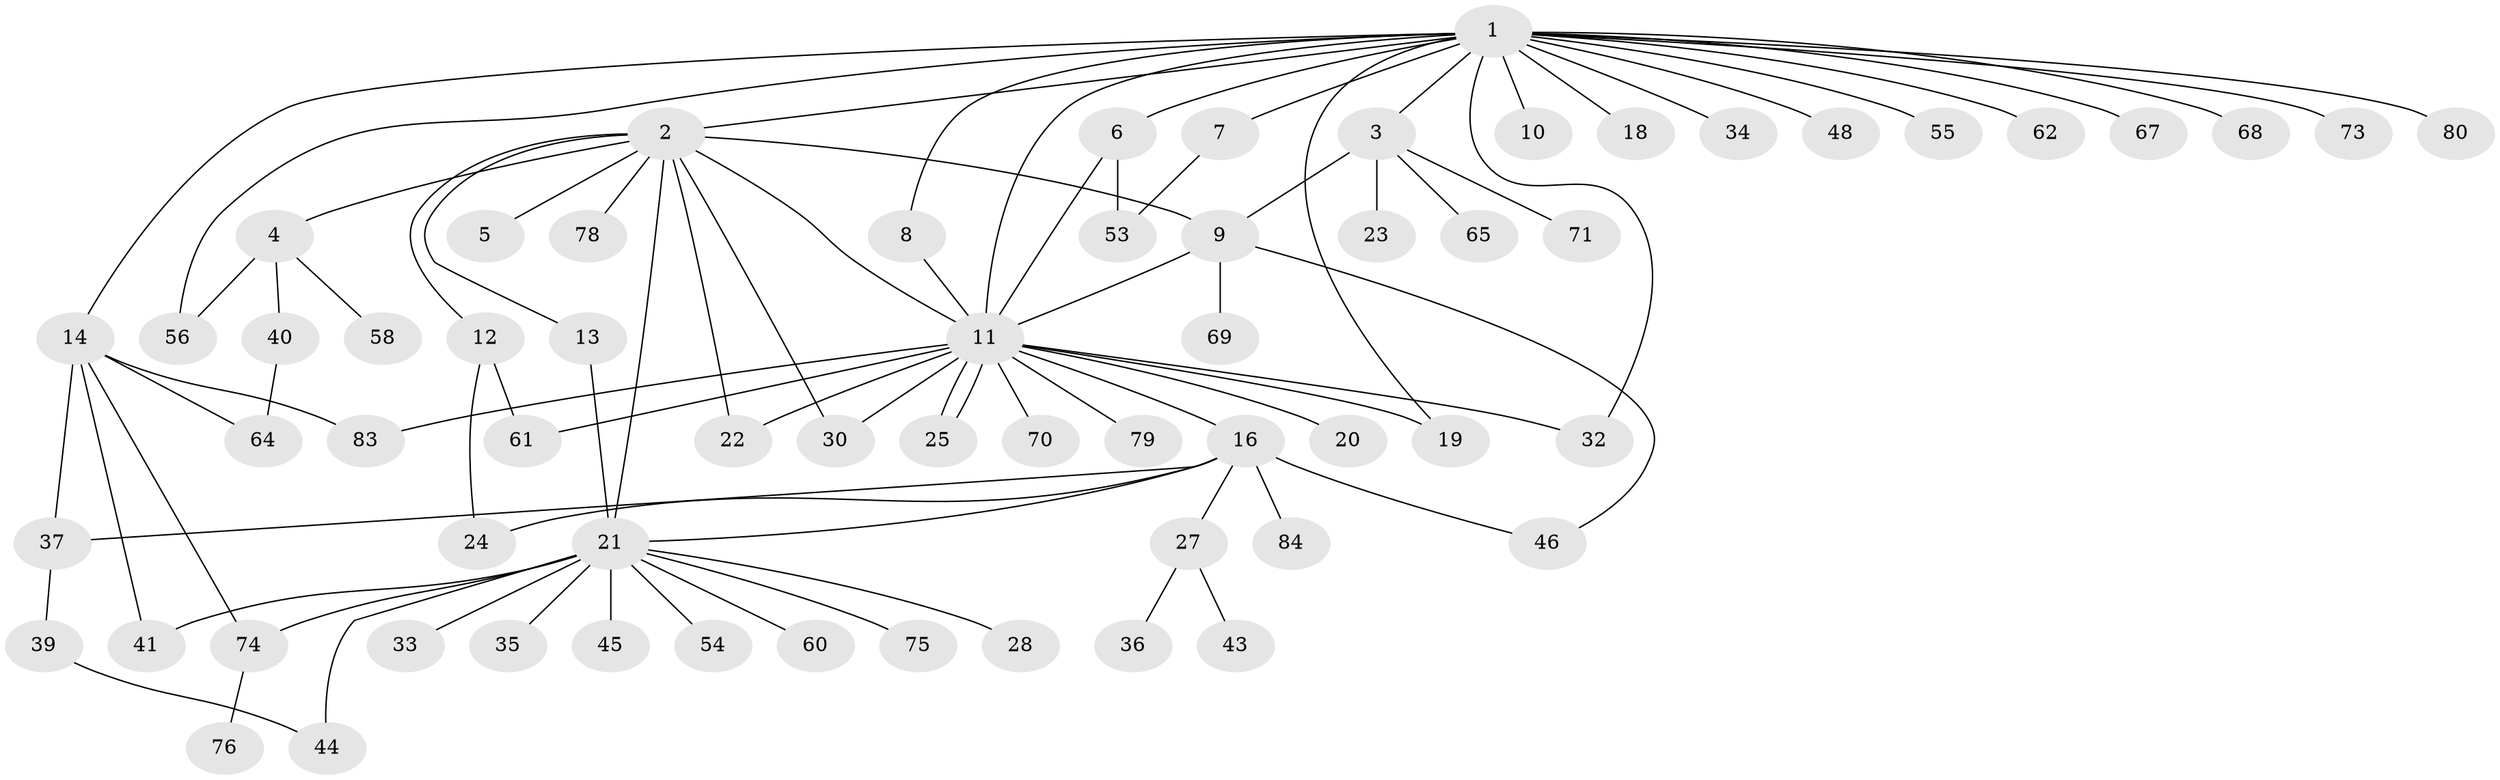 // original degree distribution, {19: 0.011904761904761904, 11: 0.023809523809523808, 6: 0.03571428571428571, 4: 0.047619047619047616, 2: 0.32142857142857145, 3: 0.11904761904761904, 17: 0.011904761904761904, 1: 0.42857142857142855}
// Generated by graph-tools (version 1.1) at 2025/11/02/27/25 16:11:09]
// undirected, 64 vertices, 86 edges
graph export_dot {
graph [start="1"]
  node [color=gray90,style=filled];
  1 [super="+15"];
  2 [super="+42"];
  3 [super="+63"];
  4;
  5 [super="+47"];
  6;
  7;
  8;
  9 [super="+17"];
  10 [super="+59"];
  11 [super="+57"];
  12;
  13 [super="+38"];
  14 [super="+72"];
  16 [super="+52"];
  18;
  19 [super="+29"];
  20 [super="+26"];
  21 [super="+31"];
  22 [super="+49"];
  23;
  24;
  25;
  27;
  28;
  30;
  32 [super="+50"];
  33 [super="+66"];
  34;
  35;
  36;
  37;
  39 [super="+81"];
  40;
  41 [super="+51"];
  43;
  44;
  45;
  46;
  48;
  53;
  54;
  55;
  56 [super="+77"];
  58;
  60;
  61 [super="+82"];
  62;
  64;
  65;
  67;
  68;
  69;
  70;
  71;
  73;
  74;
  75;
  76;
  78;
  79;
  80;
  83;
  84;
  1 -- 2;
  1 -- 3;
  1 -- 6;
  1 -- 7;
  1 -- 8;
  1 -- 10;
  1 -- 11;
  1 -- 14;
  1 -- 18;
  1 -- 34;
  1 -- 48;
  1 -- 55;
  1 -- 62;
  1 -- 67;
  1 -- 68;
  1 -- 73;
  1 -- 80;
  1 -- 19;
  1 -- 32;
  1 -- 56;
  2 -- 4;
  2 -- 5;
  2 -- 9;
  2 -- 12;
  2 -- 13;
  2 -- 21;
  2 -- 22;
  2 -- 30;
  2 -- 78;
  2 -- 11;
  3 -- 9;
  3 -- 23;
  3 -- 65;
  3 -- 71;
  4 -- 40;
  4 -- 56;
  4 -- 58;
  6 -- 11;
  6 -- 53;
  7 -- 53;
  8 -- 11;
  9 -- 46;
  9 -- 69;
  9 -- 11;
  11 -- 16;
  11 -- 19;
  11 -- 20;
  11 -- 22;
  11 -- 25;
  11 -- 25;
  11 -- 30;
  11 -- 32;
  11 -- 61;
  11 -- 70;
  11 -- 79;
  11 -- 83;
  12 -- 24;
  12 -- 61;
  13 -- 21;
  14 -- 37;
  14 -- 83;
  14 -- 64;
  14 -- 74;
  14 -- 41;
  16 -- 27;
  16 -- 37;
  16 -- 46;
  16 -- 84;
  16 -- 24;
  16 -- 21;
  21 -- 28;
  21 -- 33;
  21 -- 35;
  21 -- 41;
  21 -- 74;
  21 -- 75;
  21 -- 44;
  21 -- 45;
  21 -- 54;
  21 -- 60;
  27 -- 36;
  27 -- 43;
  37 -- 39;
  39 -- 44;
  40 -- 64;
  74 -- 76;
}
